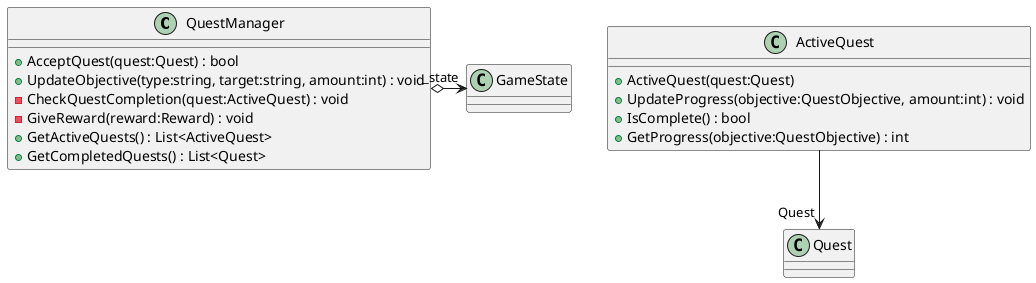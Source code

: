 @startuml
class QuestManager {
    + AcceptQuest(quest:Quest) : bool
    + UpdateObjective(type:string, target:string, amount:int) : void
    - CheckQuestCompletion(quest:ActiveQuest) : void
    - GiveReward(reward:Reward) : void
    + GetActiveQuests() : List<ActiveQuest>
    + GetCompletedQuests() : List<Quest>
}
class ActiveQuest {
    + ActiveQuest(quest:Quest)
    + UpdateProgress(objective:QuestObjective, amount:int) : void
    + IsComplete() : bool
    + GetProgress(objective:QuestObjective) : int
}

QuestManager o-> "_state" GameState


ActiveQuest --> "Quest" Quest

@enduml
